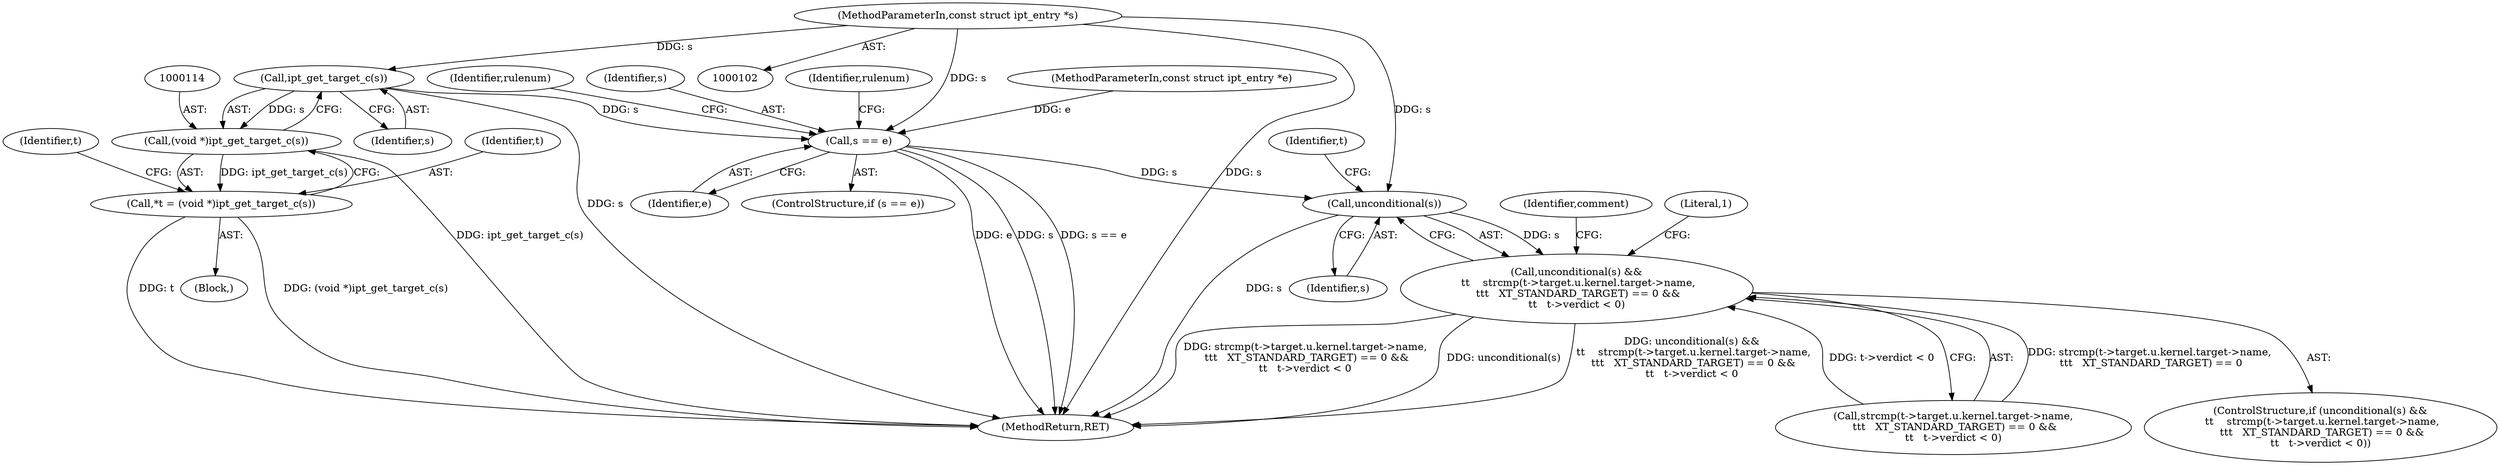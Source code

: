 digraph "0_linux_54d83fc74aa9ec72794373cb47432c5f7fb1a309_5@pointer" {
"1000103" [label="(MethodParameterIn,const struct ipt_entry *s)"];
"1000115" [label="(Call,ipt_get_target_c(s))"];
"1000113" [label="(Call,(void *)ipt_get_target_c(s))"];
"1000111" [label="(Call,*t = (void *)ipt_get_target_c(s))"];
"1000148" [label="(Call,s == e)"];
"1000157" [label="(Call,unconditional(s))"];
"1000156" [label="(Call,unconditional(s) &&\n \t\t    strcmp(t->target.u.kernel.target->name,\n \t\t\t   XT_STANDARD_TARGET) == 0 &&\n\t\t   t->verdict < 0)"];
"1000104" [label="(MethodParameterIn,const struct ipt_entry *e)"];
"1000125" [label="(Identifier,t)"];
"1000154" [label="(Identifier,rulenum)"];
"1000148" [label="(Call,s == e)"];
"1000116" [label="(Identifier,s)"];
"1000109" [label="(Block,)"];
"1000159" [label="(Call,strcmp(t->target.u.kernel.target->name,\n \t\t\t   XT_STANDARD_TARGET) == 0 &&\n\t\t   t->verdict < 0)"];
"1000155" [label="(ControlStructure,if (unconditional(s) &&\n \t\t    strcmp(t->target.u.kernel.target->name,\n \t\t\t   XT_STANDARD_TARGET) == 0 &&\n\t\t   t->verdict < 0))"];
"1000167" [label="(Identifier,t)"];
"1000203" [label="(MethodReturn,RET)"];
"1000113" [label="(Call,(void *)ipt_get_target_c(s))"];
"1000147" [label="(ControlStructure,if (s == e))"];
"1000112" [label="(Identifier,t)"];
"1000103" [label="(MethodParameterIn,const struct ipt_entry *s)"];
"1000183" [label="(Identifier,comment)"];
"1000156" [label="(Call,unconditional(s) &&\n \t\t    strcmp(t->target.u.kernel.target->name,\n \t\t\t   XT_STANDARD_TARGET) == 0 &&\n\t\t   t->verdict < 0)"];
"1000149" [label="(Identifier,s)"];
"1000196" [label="(Literal,1)"];
"1000158" [label="(Identifier,s)"];
"1000200" [label="(Identifier,rulenum)"];
"1000157" [label="(Call,unconditional(s))"];
"1000111" [label="(Call,*t = (void *)ipt_get_target_c(s))"];
"1000150" [label="(Identifier,e)"];
"1000115" [label="(Call,ipt_get_target_c(s))"];
"1000103" -> "1000102"  [label="AST: "];
"1000103" -> "1000203"  [label="DDG: s"];
"1000103" -> "1000115"  [label="DDG: s"];
"1000103" -> "1000148"  [label="DDG: s"];
"1000103" -> "1000157"  [label="DDG: s"];
"1000115" -> "1000113"  [label="AST: "];
"1000115" -> "1000116"  [label="CFG: "];
"1000116" -> "1000115"  [label="AST: "];
"1000113" -> "1000115"  [label="CFG: "];
"1000115" -> "1000203"  [label="DDG: s"];
"1000115" -> "1000113"  [label="DDG: s"];
"1000115" -> "1000148"  [label="DDG: s"];
"1000113" -> "1000111"  [label="AST: "];
"1000114" -> "1000113"  [label="AST: "];
"1000111" -> "1000113"  [label="CFG: "];
"1000113" -> "1000203"  [label="DDG: ipt_get_target_c(s)"];
"1000113" -> "1000111"  [label="DDG: ipt_get_target_c(s)"];
"1000111" -> "1000109"  [label="AST: "];
"1000112" -> "1000111"  [label="AST: "];
"1000125" -> "1000111"  [label="CFG: "];
"1000111" -> "1000203"  [label="DDG: t"];
"1000111" -> "1000203"  [label="DDG: (void *)ipt_get_target_c(s)"];
"1000148" -> "1000147"  [label="AST: "];
"1000148" -> "1000150"  [label="CFG: "];
"1000149" -> "1000148"  [label="AST: "];
"1000150" -> "1000148"  [label="AST: "];
"1000154" -> "1000148"  [label="CFG: "];
"1000200" -> "1000148"  [label="CFG: "];
"1000148" -> "1000203"  [label="DDG: e"];
"1000148" -> "1000203"  [label="DDG: s"];
"1000148" -> "1000203"  [label="DDG: s == e"];
"1000104" -> "1000148"  [label="DDG: e"];
"1000148" -> "1000157"  [label="DDG: s"];
"1000157" -> "1000156"  [label="AST: "];
"1000157" -> "1000158"  [label="CFG: "];
"1000158" -> "1000157"  [label="AST: "];
"1000167" -> "1000157"  [label="CFG: "];
"1000156" -> "1000157"  [label="CFG: "];
"1000157" -> "1000203"  [label="DDG: s"];
"1000157" -> "1000156"  [label="DDG: s"];
"1000156" -> "1000155"  [label="AST: "];
"1000156" -> "1000159"  [label="CFG: "];
"1000159" -> "1000156"  [label="AST: "];
"1000183" -> "1000156"  [label="CFG: "];
"1000196" -> "1000156"  [label="CFG: "];
"1000156" -> "1000203"  [label="DDG: unconditional(s)"];
"1000156" -> "1000203"  [label="DDG: unconditional(s) &&\n \t\t    strcmp(t->target.u.kernel.target->name,\n \t\t\t   XT_STANDARD_TARGET) == 0 &&\n\t\t   t->verdict < 0"];
"1000156" -> "1000203"  [label="DDG: strcmp(t->target.u.kernel.target->name,\n \t\t\t   XT_STANDARD_TARGET) == 0 &&\n\t\t   t->verdict < 0"];
"1000159" -> "1000156"  [label="DDG: strcmp(t->target.u.kernel.target->name,\n \t\t\t   XT_STANDARD_TARGET) == 0"];
"1000159" -> "1000156"  [label="DDG: t->verdict < 0"];
}
